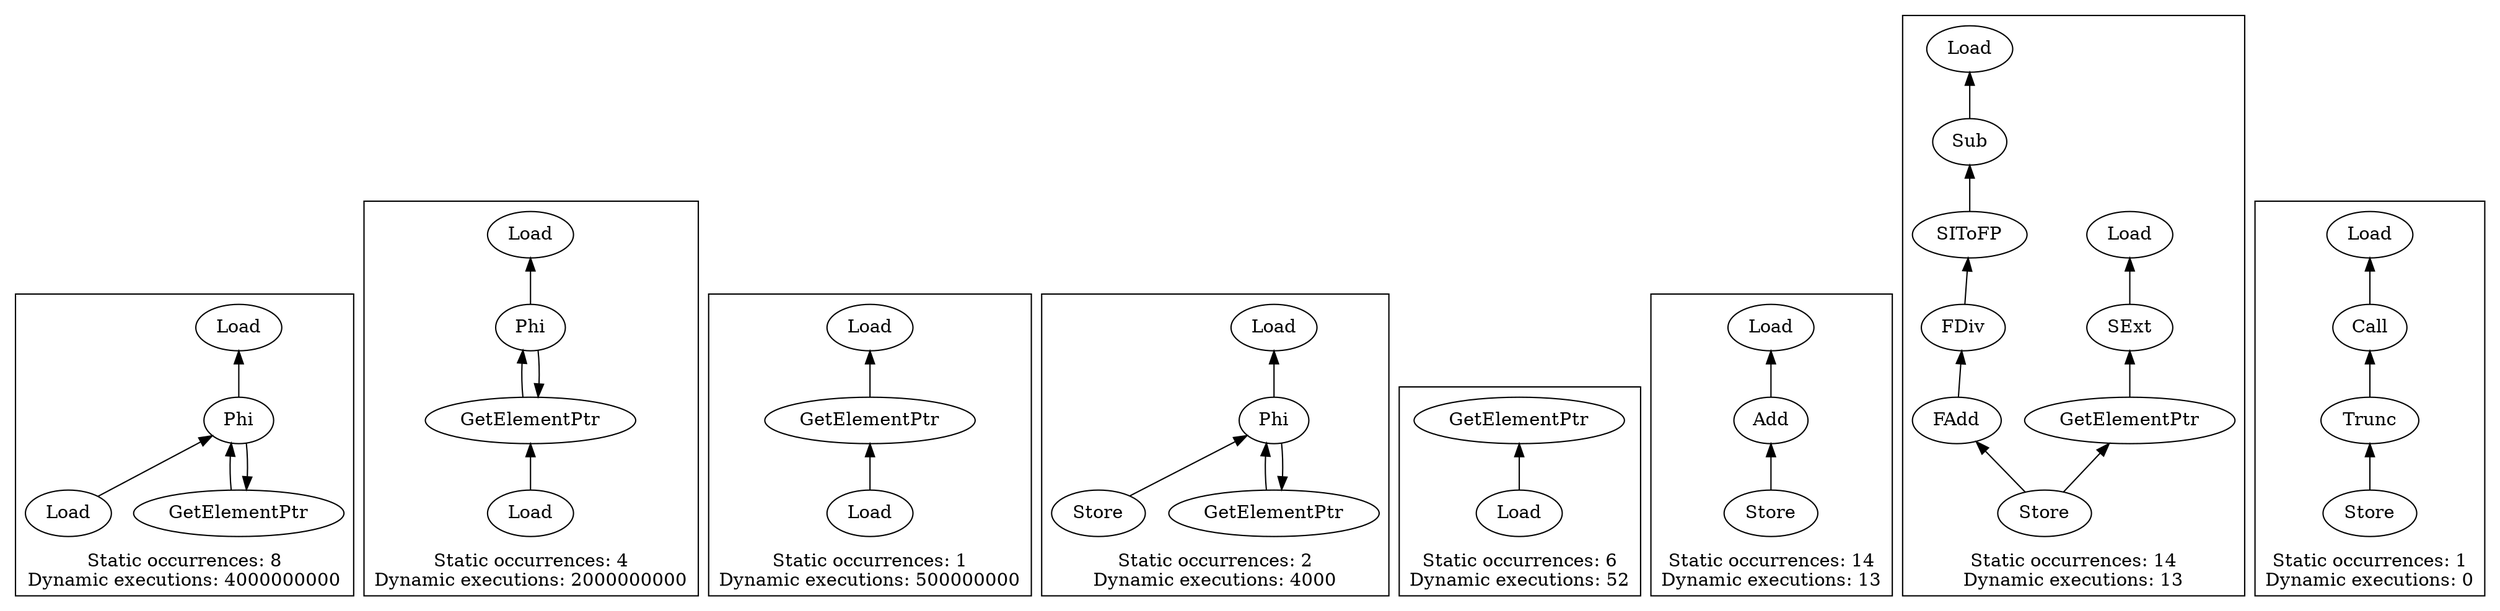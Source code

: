 strict digraph {
rankdir=BT
subgraph {
"0_215" [label="GetElementPtr"]
"0_213" [label="Phi"]
"0_215" -> "0_213"
{
rank=min
"0_216" [label="Load"]
}
"0_216" -> "0_213"
"0_213" -> "0_215"
"0_201" [label="Load"]
"0_213" -> "0_201"
cluster=true
label="Static occurrences: 8\nDynamic executions: 4000000000"
}
subgraph {
"1_383" [label="GetElementPtr"]
"1_381" [label="Phi"]
"1_383" -> "1_381"
{
rank=min
"1_384" [label="Load"]
}
"1_384" -> "1_383"
"1_381" -> "1_383"
"1_369" [label="Load"]
"1_381" -> "1_369"
cluster=true
label="Static occurrences: 4\nDynamic executions: 2000000000"
}
subgraph {
"2_182" [label="GetElementPtr"]
"2_154" [label="Load"]
"2_182" -> "2_154"
{
rank=min
"2_183" [label="Load"]
}
"2_183" -> "2_182"
cluster=true
label="Static occurrences: 1\nDynamic executions: 500000000"
}
subgraph {
"3_141" [label="GetElementPtr"]
"3_140" [label="Phi"]
"3_141" -> "3_140"
"3_140" -> "3_141"
"3_136" [label="Load"]
"3_140" -> "3_136"
{
rank=min
"3_142" [label="Store"]
}
"3_142" -> "3_140"
cluster=true
label="Static occurrences: 2\nDynamic executions: 4000"
}
subgraph {
{
rank=min
"4_14" [label="Load"]
}
"4_13" [label="GetElementPtr"]
"4_14" -> "4_13"
cluster=true
label="Static occurrences: 6\nDynamic executions: 52"
}
subgraph {
"5_104" [label="Add"]
"5_103" [label="Load"]
"5_104" -> "5_103"
{
rank=min
"5_105" [label="Store"]
}
"5_105" -> "5_104"
cluster=true
label="Static occurrences: 14\nDynamic executions: 13"
}
subgraph {
"6_102" [label="FAdd"]
"6_101" [label="FDiv"]
"6_102" -> "6_101"
"6_100" [label="SIToFP"]
"6_101" -> "6_100"
"6_107" [label="GetElementPtr"]
"6_106" [label="SExt"]
"6_107" -> "6_106"
"6_103" [label="Load"]
"6_106" -> "6_103"
"6_99" [label="Sub"]
"6_100" -> "6_99"
{
rank=min
"6_108" [label="Store"]
}
"6_108" -> "6_102"
"6_108" -> "6_107"
"6_98" [label="Load"]
"6_99" -> "6_98"
cluster=true
label="Static occurrences: 14\nDynamic executions: 13"
}
subgraph {
"7_132" [label="Call"]
"7_131" [label="Load"]
"7_132" -> "7_131"
{
rank=min
"7_134" [label="Store"]
}
"7_133" [label="Trunc"]
"7_134" -> "7_133"
"7_133" -> "7_132"
cluster=true
label="Static occurrences: 1\nDynamic executions: 0"
}
}
